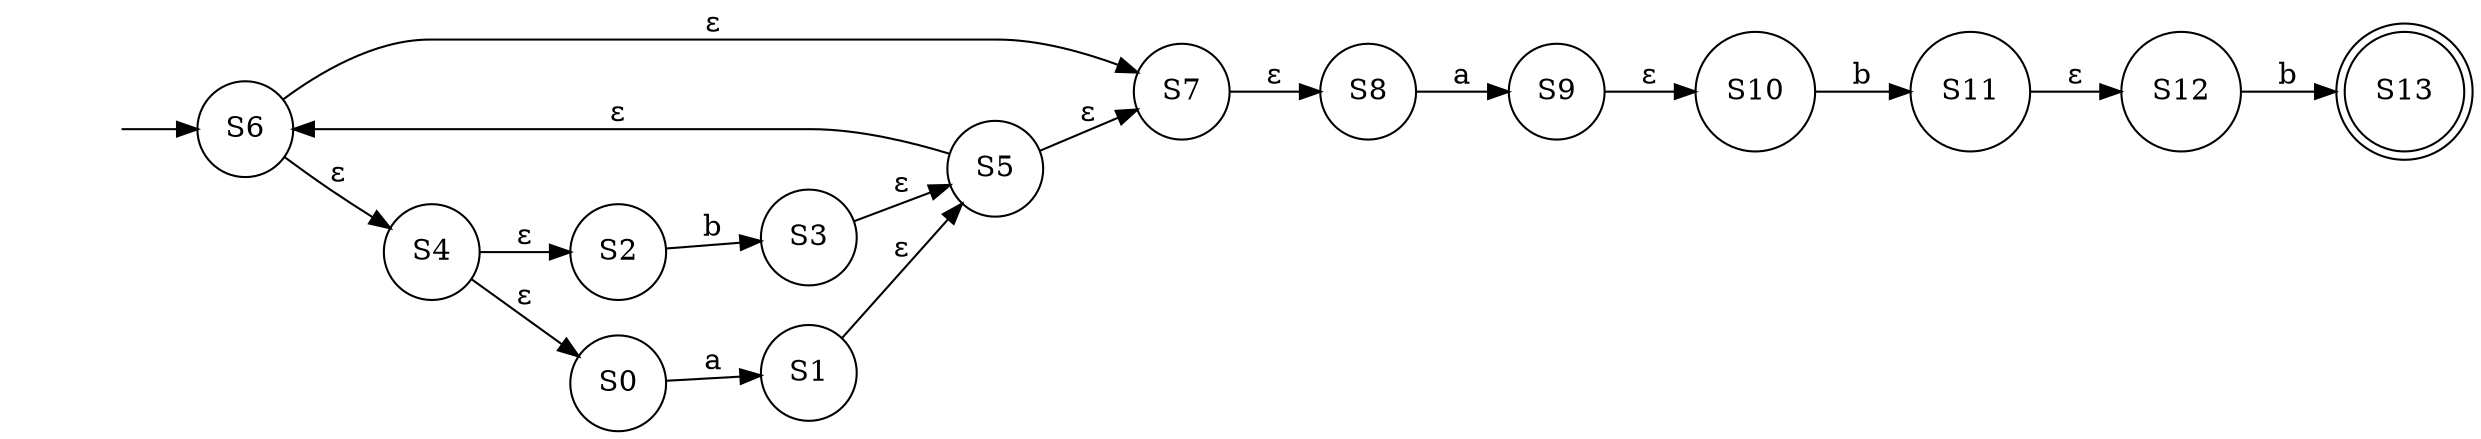 digraph NFA {
	graph [rankdir=LR]
	"" [label="" shape=plaintext]
	S13 [label=S13 shape=doublecircle]
	S0 [label=S0 shape=circle]
	S12 [label=S12 shape=circle]
	S1 [label=S1 shape=circle]
	S7 [label=S7 shape=circle]
	S2 [label=S2 shape=circle]
	S9 [label=S9 shape=circle]
	S4 [label=S4 shape=circle]
	S11 [label=S11 shape=circle]
	S5 [label=S5 shape=circle]
	S8 [label=S8 shape=circle]
	S10 [label=S10 shape=circle]
	S3 [label=S3 shape=circle]
	S6 [label=S6 shape=circle]
	"" -> S6 [label=""]
	S0 -> S1 [label=a]
	S1 -> S5 [label="ε"]
	S2 -> S3 [label=b]
	S3 -> S5 [label="ε"]
	S4 -> S0 [label="ε"]
	S4 -> S2 [label="ε"]
	S5 -> S7 [label="ε"]
	S5 -> S6 [label="ε"]
	S6 -> S7 [label="ε"]
	S6 -> S4 [label="ε"]
	S7 -> S8 [label="ε"]
	S8 -> S9 [label=a]
	S9 -> S10 [label="ε"]
	S10 -> S11 [label=b]
	S11 -> S12 [label="ε"]
	S12 -> S13 [label=b]
}
